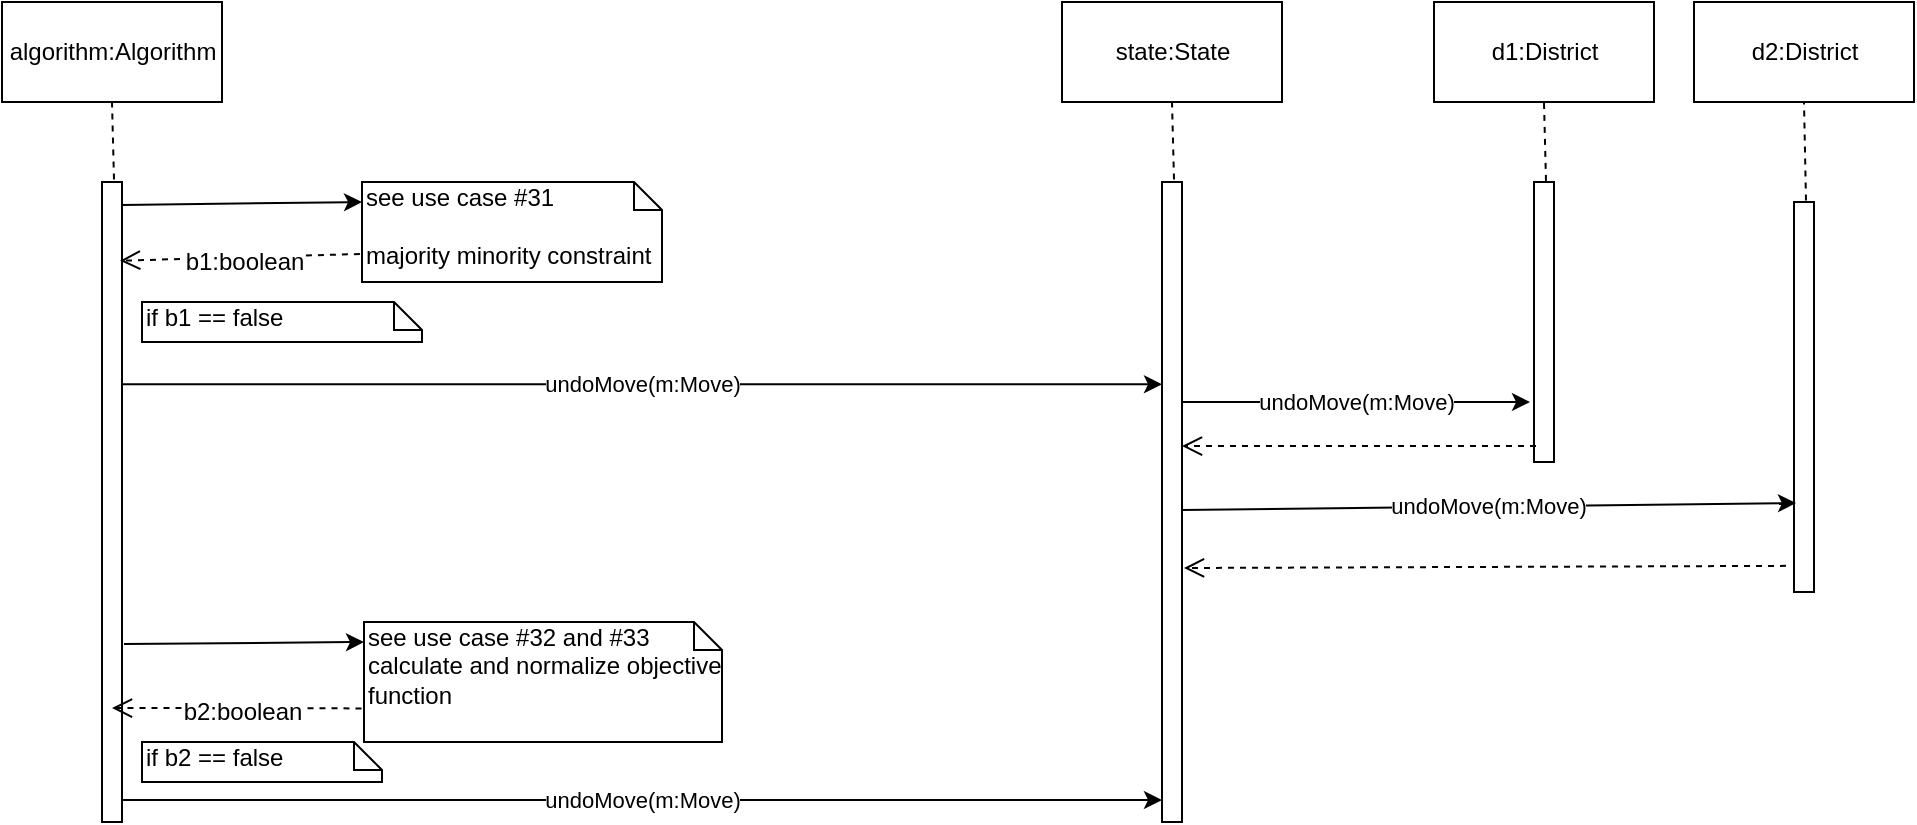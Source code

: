 <mxfile version="10.6.0" type="device"><diagram id="4h-lKKMDZzGzUekI2YzU" name="Page-1"><mxGraphModel dx="918" dy="567" grid="1" gridSize="10" guides="1" tooltips="1" connect="1" arrows="1" fold="1" page="1" pageScale="1" pageWidth="850" pageHeight="1100" math="0" shadow="0"><root><mxCell id="0"/><mxCell id="1" parent="0"/><mxCell id="R7td6Fd3pHqleXBWZ8_E-2" value="" style="html=1;points=[];perimeter=orthogonalPerimeter;" vertex="1" parent="1"><mxGeometry x="80" y="110" width="10" height="320" as="geometry"/></mxCell><mxCell id="R7td6Fd3pHqleXBWZ8_E-3" value="algorithm:Algorithm" style="html=1;" vertex="1" parent="1"><mxGeometry x="30" y="20" width="110" height="50" as="geometry"/></mxCell><mxCell id="R7td6Fd3pHqleXBWZ8_E-4" value="" style="endArrow=none;dashed=1;html=1;entryX=0.5;entryY=1;entryDx=0;entryDy=0;exitX=0.6;exitY=-0.004;exitDx=0;exitDy=0;exitPerimeter=0;" edge="1" parent="1" source="R7td6Fd3pHqleXBWZ8_E-2" target="R7td6Fd3pHqleXBWZ8_E-3"><mxGeometry width="50" height="50" relative="1" as="geometry"><mxPoint x="-120" y="280" as="sourcePoint"/><mxPoint x="-70" y="230" as="targetPoint"/></mxGeometry></mxCell><mxCell id="R7td6Fd3pHqleXBWZ8_E-5" value="" style="html=1;points=[];perimeter=orthogonalPerimeter;" vertex="1" parent="1"><mxGeometry x="610" y="110" width="10" height="320" as="geometry"/></mxCell><mxCell id="R7td6Fd3pHqleXBWZ8_E-6" value="state:State" style="html=1;" vertex="1" parent="1"><mxGeometry x="560" y="20" width="110" height="50" as="geometry"/></mxCell><mxCell id="R7td6Fd3pHqleXBWZ8_E-7" value="" style="endArrow=none;dashed=1;html=1;entryX=0.5;entryY=1;entryDx=0;entryDy=0;exitX=0.6;exitY=-0.004;exitDx=0;exitDy=0;exitPerimeter=0;" edge="1" parent="1" source="R7td6Fd3pHqleXBWZ8_E-5" target="R7td6Fd3pHqleXBWZ8_E-6"><mxGeometry width="50" height="50" relative="1" as="geometry"><mxPoint x="410" y="280" as="sourcePoint"/><mxPoint x="460" y="230" as="targetPoint"/></mxGeometry></mxCell><mxCell id="R7td6Fd3pHqleXBWZ8_E-8" value="undoMove(m:Move)" style="endArrow=classic;html=1;exitX=1;exitY=0.316;exitDx=0;exitDy=0;exitPerimeter=0;" edge="1" parent="1" source="R7td6Fd3pHqleXBWZ8_E-2" target="R7td6Fd3pHqleXBWZ8_E-5"><mxGeometry width="50" height="50" relative="1" as="geometry"><mxPoint x="100" y="120" as="sourcePoint"/><mxPoint x="430" y="120" as="targetPoint"/></mxGeometry></mxCell><mxCell id="R7td6Fd3pHqleXBWZ8_E-13" value="" style="endArrow=classic;html=1;exitX=1;exitY=0.036;exitDx=0;exitDy=0;exitPerimeter=0;" edge="1" parent="1" source="R7td6Fd3pHqleXBWZ8_E-2"><mxGeometry width="50" height="50" relative="1" as="geometry"><mxPoint x="110" y="120" as="sourcePoint"/><mxPoint x="210" y="120" as="targetPoint"/></mxGeometry></mxCell><mxCell id="R7td6Fd3pHqleXBWZ8_E-14" value="see use case #31&lt;br&gt;&lt;br&gt;majority minority constraint&lt;br&gt;" style="shape=note;whiteSpace=wrap;html=1;size=14;verticalAlign=top;align=left;spacingTop=-6;" vertex="1" parent="1"><mxGeometry x="210" y="110" width="150" height="50" as="geometry"/></mxCell><mxCell id="R7td6Fd3pHqleXBWZ8_E-15" value="" style="html=1;verticalAlign=bottom;endArrow=open;dashed=1;endSize=8;exitX=-0.007;exitY=0.72;exitDx=0;exitDy=0;exitPerimeter=0;entryX=0.9;entryY=0.123;entryDx=0;entryDy=0;entryPerimeter=0;" edge="1" parent="1" source="R7td6Fd3pHqleXBWZ8_E-14" target="R7td6Fd3pHqleXBWZ8_E-2"><mxGeometry relative="1" as="geometry"><mxPoint x="590" y="170" as="sourcePoint"/><mxPoint x="70" y="170" as="targetPoint"/></mxGeometry></mxCell><mxCell id="R7td6Fd3pHqleXBWZ8_E-16" value="b1:boolean" style="text;html=1;resizable=0;points=[];align=center;verticalAlign=middle;labelBackgroundColor=#ffffff;" vertex="1" connectable="0" parent="R7td6Fd3pHqleXBWZ8_E-15"><mxGeometry x="-0.036" y="2" relative="1" as="geometry"><mxPoint as="offset"/></mxGeometry></mxCell><mxCell id="R7td6Fd3pHqleXBWZ8_E-17" value="if b1 == false" style="shape=note;whiteSpace=wrap;html=1;size=14;verticalAlign=top;align=left;spacingTop=-6;" vertex="1" parent="1"><mxGeometry x="100" y="170" width="140" height="20" as="geometry"/></mxCell><mxCell id="R7td6Fd3pHqleXBWZ8_E-28" value="" style="html=1;points=[];perimeter=orthogonalPerimeter;" vertex="1" parent="1"><mxGeometry x="796" y="110" width="10" height="140" as="geometry"/></mxCell><mxCell id="R7td6Fd3pHqleXBWZ8_E-29" value="d1:District" style="html=1;" vertex="1" parent="1"><mxGeometry x="746" y="20" width="110" height="50" as="geometry"/></mxCell><mxCell id="R7td6Fd3pHqleXBWZ8_E-30" value="" style="endArrow=none;dashed=1;html=1;entryX=0.5;entryY=1;entryDx=0;entryDy=0;exitX=0.6;exitY=-0.004;exitDx=0;exitDy=0;exitPerimeter=0;" edge="1" parent="1" source="R7td6Fd3pHqleXBWZ8_E-28" target="R7td6Fd3pHqleXBWZ8_E-29"><mxGeometry width="50" height="50" relative="1" as="geometry"><mxPoint x="596" y="305" as="sourcePoint"/><mxPoint x="646" y="255" as="targetPoint"/></mxGeometry></mxCell><mxCell id="R7td6Fd3pHqleXBWZ8_E-31" value="" style="html=1;points=[];perimeter=orthogonalPerimeter;" vertex="1" parent="1"><mxGeometry x="926" y="120" width="10" height="195" as="geometry"/></mxCell><mxCell id="R7td6Fd3pHqleXBWZ8_E-32" value="d2:District" style="html=1;" vertex="1" parent="1"><mxGeometry x="876" y="20" width="110" height="50" as="geometry"/></mxCell><mxCell id="R7td6Fd3pHqleXBWZ8_E-33" value="" style="endArrow=none;dashed=1;html=1;entryX=0.5;entryY=1;entryDx=0;entryDy=0;exitX=0.6;exitY=-0.004;exitDx=0;exitDy=0;exitPerimeter=0;" edge="1" parent="1" source="R7td6Fd3pHqleXBWZ8_E-31" target="R7td6Fd3pHqleXBWZ8_E-32"><mxGeometry width="50" height="50" relative="1" as="geometry"><mxPoint x="726" y="305" as="sourcePoint"/><mxPoint x="776" y="255" as="targetPoint"/></mxGeometry></mxCell><mxCell id="R7td6Fd3pHqleXBWZ8_E-34" value="undoMove(m:Move)" style="endArrow=classic;html=1;entryX=-0.2;entryY=0.786;entryDx=0;entryDy=0;entryPerimeter=0;" edge="1" parent="1" source="R7td6Fd3pHqleXBWZ8_E-5" target="R7td6Fd3pHqleXBWZ8_E-28"><mxGeometry width="50" height="50" relative="1" as="geometry"><mxPoint x="621" y="145" as="sourcePoint"/><mxPoint x="794" y="145" as="targetPoint"/></mxGeometry></mxCell><mxCell id="R7td6Fd3pHqleXBWZ8_E-35" value="undoMove(m:Move)" style="endArrow=classic;html=1;entryX=0.1;entryY=0.772;entryDx=0;entryDy=0;entryPerimeter=0;" edge="1" parent="1" target="R7td6Fd3pHqleXBWZ8_E-31"><mxGeometry width="50" height="50" relative="1" as="geometry"><mxPoint x="620" y="274" as="sourcePoint"/><mxPoint x="825" y="265" as="targetPoint"/></mxGeometry></mxCell><mxCell id="R7td6Fd3pHqleXBWZ8_E-36" value="" style="html=1;verticalAlign=bottom;endArrow=open;dashed=1;endSize=8;exitX=0.1;exitY=0.943;exitDx=0;exitDy=0;exitPerimeter=0;" edge="1" parent="1" source="R7td6Fd3pHqleXBWZ8_E-28" target="R7td6Fd3pHqleXBWZ8_E-5"><mxGeometry relative="1" as="geometry"><mxPoint x="786" y="195" as="sourcePoint"/><mxPoint x="621" y="193" as="targetPoint"/></mxGeometry></mxCell><mxCell id="R7td6Fd3pHqleXBWZ8_E-37" value="" style="html=1;verticalAlign=bottom;endArrow=open;dashed=1;endSize=8;exitX=-0.4;exitY=0.933;exitDx=0;exitDy=0;exitPerimeter=0;" edge="1" parent="1" source="R7td6Fd3pHqleXBWZ8_E-31"><mxGeometry relative="1" as="geometry"><mxPoint x="886" y="295" as="sourcePoint"/><mxPoint x="621" y="303" as="targetPoint"/></mxGeometry></mxCell><mxCell id="R7td6Fd3pHqleXBWZ8_E-41" value="" style="endArrow=classic;html=1;exitX=1;exitY=0.036;exitDx=0;exitDy=0;exitPerimeter=0;" edge="1" parent="1"><mxGeometry width="50" height="50" relative="1" as="geometry"><mxPoint x="91" y="341" as="sourcePoint"/><mxPoint x="211" y="340" as="targetPoint"/></mxGeometry></mxCell><mxCell id="R7td6Fd3pHqleXBWZ8_E-42" value="see use case #32 and #33&lt;br&gt;calculate and normalize objective function&lt;br&gt;" style="shape=note;whiteSpace=wrap;html=1;size=14;verticalAlign=top;align=left;spacingTop=-6;" vertex="1" parent="1"><mxGeometry x="211" y="330" width="179" height="60" as="geometry"/></mxCell><mxCell id="R7td6Fd3pHqleXBWZ8_E-43" value="" style="html=1;verticalAlign=bottom;endArrow=open;dashed=1;endSize=8;exitX=-0.007;exitY=0.72;exitDx=0;exitDy=0;exitPerimeter=0;" edge="1" parent="1" source="R7td6Fd3pHqleXBWZ8_E-42"><mxGeometry relative="1" as="geometry"><mxPoint x="591" y="390" as="sourcePoint"/><mxPoint x="85" y="373" as="targetPoint"/></mxGeometry></mxCell><mxCell id="R7td6Fd3pHqleXBWZ8_E-44" value="b2:boolean" style="text;html=1;resizable=0;points=[];align=center;verticalAlign=middle;labelBackgroundColor=#ffffff;" vertex="1" connectable="0" parent="R7td6Fd3pHqleXBWZ8_E-43"><mxGeometry x="-0.036" y="2" relative="1" as="geometry"><mxPoint as="offset"/></mxGeometry></mxCell><mxCell id="R7td6Fd3pHqleXBWZ8_E-45" value="if b2 == false" style="shape=note;whiteSpace=wrap;html=1;size=14;verticalAlign=top;align=left;spacingTop=-6;" vertex="1" parent="1"><mxGeometry x="100" y="390" width="120" height="20" as="geometry"/></mxCell><mxCell id="R7td6Fd3pHqleXBWZ8_E-46" value="undoMove(m:Move)" style="endArrow=classic;html=1;exitX=1;exitY=0.316;exitDx=0;exitDy=0;exitPerimeter=0;" edge="1" parent="1"><mxGeometry width="50" height="50" relative="1" as="geometry"><mxPoint x="90" y="419" as="sourcePoint"/><mxPoint x="610" y="419" as="targetPoint"/></mxGeometry></mxCell></root></mxGraphModel></diagram></mxfile>